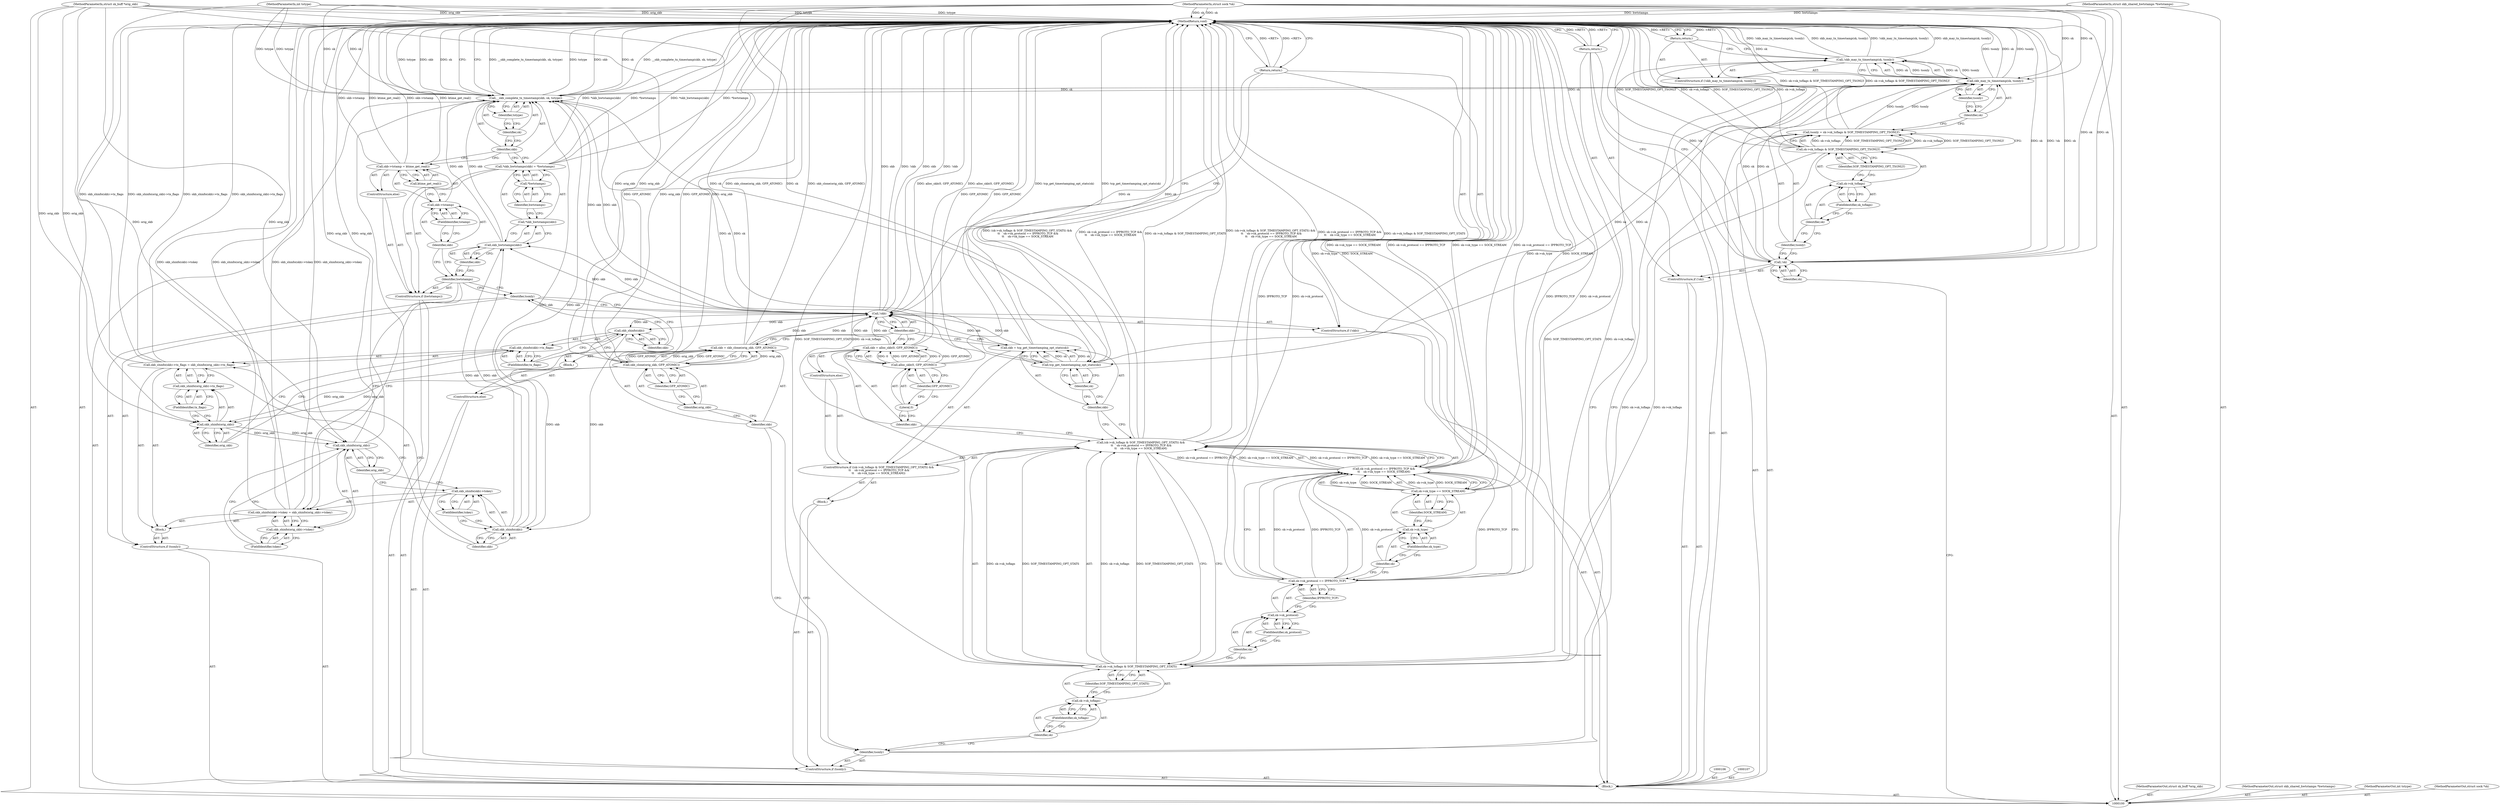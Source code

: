 digraph "1_linux_4ef1b2869447411ad3ef91ad7d4891a83c1a509a_0" {
"1000206" [label="(MethodReturn,void)"];
"1000101" [label="(MethodParameterIn,struct sk_buff *orig_skb)"];
"1000284" [label="(MethodParameterOut,struct sk_buff *orig_skb)"];
"1000112" [label="(Call,tsonly = sk->sk_tsflags & SOF_TIMESTAMPING_OPT_TSONLY)"];
"1000113" [label="(Identifier,tsonly)"];
"1000114" [label="(Call,sk->sk_tsflags & SOF_TIMESTAMPING_OPT_TSONLY)"];
"1000115" [label="(Call,sk->sk_tsflags)"];
"1000116" [label="(Identifier,sk)"];
"1000117" [label="(FieldIdentifier,sk_tsflags)"];
"1000118" [label="(Identifier,SOF_TIMESTAMPING_OPT_TSONLY)"];
"1000119" [label="(ControlStructure,if (!skb_may_tx_timestamp(sk, tsonly)))"];
"1000122" [label="(Identifier,sk)"];
"1000123" [label="(Identifier,tsonly)"];
"1000120" [label="(Call,!skb_may_tx_timestamp(sk, tsonly))"];
"1000121" [label="(Call,skb_may_tx_timestamp(sk, tsonly))"];
"1000124" [label="(Return,return;)"];
"1000125" [label="(ControlStructure,if (tsonly))"];
"1000127" [label="(Block,)"];
"1000126" [label="(Identifier,tsonly)"];
"1000133" [label="(FieldIdentifier,sk_tsflags)"];
"1000134" [label="(Identifier,SOF_TIMESTAMPING_OPT_STATS)"];
"1000128" [label="(ControlStructure,if ((sk->sk_tsflags & SOF_TIMESTAMPING_OPT_STATS) &&\n \t\t    sk->sk_protocol == IPPROTO_TCP &&\n\t\t    sk->sk_type == SOCK_STREAM))"];
"1000129" [label="(Call,(sk->sk_tsflags & SOF_TIMESTAMPING_OPT_STATS) &&\n \t\t    sk->sk_protocol == IPPROTO_TCP &&\n\t\t    sk->sk_type == SOCK_STREAM)"];
"1000130" [label="(Call,sk->sk_tsflags & SOF_TIMESTAMPING_OPT_STATS)"];
"1000131" [label="(Call,sk->sk_tsflags)"];
"1000132" [label="(Identifier,sk)"];
"1000139" [label="(FieldIdentifier,sk_protocol)"];
"1000140" [label="(Identifier,IPPROTO_TCP)"];
"1000135" [label="(Call,sk->sk_protocol == IPPROTO_TCP &&\n\t\t    sk->sk_type == SOCK_STREAM)"];
"1000136" [label="(Call,sk->sk_protocol == IPPROTO_TCP)"];
"1000137" [label="(Call,sk->sk_protocol)"];
"1000138" [label="(Identifier,sk)"];
"1000144" [label="(FieldIdentifier,sk_type)"];
"1000145" [label="(Identifier,SOCK_STREAM)"];
"1000141" [label="(Call,sk->sk_type == SOCK_STREAM)"];
"1000142" [label="(Call,sk->sk_type)"];
"1000143" [label="(Identifier,sk)"];
"1000102" [label="(MethodParameterIn,struct skb_shared_hwtstamps *hwtstamps)"];
"1000285" [label="(MethodParameterOut,struct skb_shared_hwtstamps *hwtstamps)"];
"1000148" [label="(Call,tcp_get_timestamping_opt_stats(sk))"];
"1000146" [label="(Call,skb = tcp_get_timestamping_opt_stats(sk))"];
"1000147" [label="(Identifier,skb)"];
"1000149" [label="(Identifier,sk)"];
"1000150" [label="(ControlStructure,else)"];
"1000153" [label="(Call,alloc_skb(0, GFP_ATOMIC))"];
"1000154" [label="(Literal,0)"];
"1000155" [label="(Identifier,GFP_ATOMIC)"];
"1000151" [label="(Call,skb = alloc_skb(0, GFP_ATOMIC))"];
"1000152" [label="(Identifier,skb)"];
"1000156" [label="(ControlStructure,else)"];
"1000157" [label="(Block,)"];
"1000161" [label="(Identifier,orig_skb)"];
"1000158" [label="(Call,skb = skb_clone(orig_skb, GFP_ATOMIC))"];
"1000159" [label="(Identifier,skb)"];
"1000162" [label="(Identifier,GFP_ATOMIC)"];
"1000160" [label="(Call,skb_clone(orig_skb, GFP_ATOMIC))"];
"1000163" [label="(ControlStructure,if (!skb))"];
"1000164" [label="(Call,!skb)"];
"1000165" [label="(Identifier,skb)"];
"1000166" [label="(Return,return;)"];
"1000104" [label="(MethodParameterIn,int tstype)"];
"1000287" [label="(MethodParameterOut,int tstype)"];
"1000103" [label="(MethodParameterIn,struct sock *sk)"];
"1000286" [label="(MethodParameterOut,struct sock *sk)"];
"1000167" [label="(ControlStructure,if (tsonly))"];
"1000169" [label="(Block,)"];
"1000168" [label="(Identifier,tsonly)"];
"1000173" [label="(Identifier,skb)"];
"1000174" [label="(FieldIdentifier,tx_flags)"];
"1000170" [label="(Call,skb_shinfo(skb)->tx_flags = skb_shinfo(orig_skb)->tx_flags)"];
"1000171" [label="(Call,skb_shinfo(skb)->tx_flags)"];
"1000172" [label="(Call,skb_shinfo(skb))"];
"1000175" [label="(Call,skb_shinfo(orig_skb)->tx_flags)"];
"1000176" [label="(Call,skb_shinfo(orig_skb))"];
"1000177" [label="(Identifier,orig_skb)"];
"1000178" [label="(FieldIdentifier,tx_flags)"];
"1000182" [label="(Identifier,skb)"];
"1000183" [label="(FieldIdentifier,tskey)"];
"1000179" [label="(Call,skb_shinfo(skb)->tskey = skb_shinfo(orig_skb)->tskey)"];
"1000180" [label="(Call,skb_shinfo(skb)->tskey)"];
"1000181" [label="(Call,skb_shinfo(skb))"];
"1000184" [label="(Call,skb_shinfo(orig_skb)->tskey)"];
"1000185" [label="(Call,skb_shinfo(orig_skb))"];
"1000186" [label="(Identifier,orig_skb)"];
"1000187" [label="(FieldIdentifier,tskey)"];
"1000188" [label="(ControlStructure,if (hwtstamps))"];
"1000189" [label="(Identifier,hwtstamps)"];
"1000193" [label="(Identifier,skb)"];
"1000190" [label="(Call,*skb_hwtstamps(skb) = *hwtstamps)"];
"1000191" [label="(Call,*skb_hwtstamps(skb))"];
"1000194" [label="(Call,*hwtstamps)"];
"1000195" [label="(Identifier,hwtstamps)"];
"1000192" [label="(Call,skb_hwtstamps(skb))"];
"1000196" [label="(ControlStructure,else)"];
"1000201" [label="(Call,ktime_get_real())"];
"1000197" [label="(Call,skb->tstamp = ktime_get_real())"];
"1000198" [label="(Call,skb->tstamp)"];
"1000199" [label="(Identifier,skb)"];
"1000200" [label="(FieldIdentifier,tstamp)"];
"1000105" [label="(Block,)"];
"1000202" [label="(Call,__skb_complete_tx_timestamp(skb, sk, tstype))"];
"1000203" [label="(Identifier,skb)"];
"1000204" [label="(Identifier,sk)"];
"1000205" [label="(Identifier,tstype)"];
"1000108" [label="(ControlStructure,if (!sk))"];
"1000109" [label="(Call,!sk)"];
"1000110" [label="(Identifier,sk)"];
"1000111" [label="(Return,return;)"];
"1000206" -> "1000100"  [label="AST: "];
"1000206" -> "1000111"  [label="CFG: "];
"1000206" -> "1000124"  [label="CFG: "];
"1000206" -> "1000166"  [label="CFG: "];
"1000206" -> "1000202"  [label="CFG: "];
"1000111" -> "1000206"  [label="DDG: <RET>"];
"1000141" -> "1000206"  [label="DDG: sk->sk_type"];
"1000141" -> "1000206"  [label="DDG: SOCK_STREAM"];
"1000151" -> "1000206"  [label="DDG: alloc_skb(0, GFP_ATOMIC)"];
"1000114" -> "1000206"  [label="DDG: SOF_TIMESTAMPING_OPT_TSONLY"];
"1000114" -> "1000206"  [label="DDG: sk->sk_tsflags"];
"1000202" -> "1000206"  [label="DDG: tstype"];
"1000202" -> "1000206"  [label="DDG: skb"];
"1000202" -> "1000206"  [label="DDG: sk"];
"1000202" -> "1000206"  [label="DDG: __skb_complete_tx_timestamp(skb, sk, tstype)"];
"1000129" -> "1000206"  [label="DDG: sk->sk_tsflags & SOF_TIMESTAMPING_OPT_STATS"];
"1000129" -> "1000206"  [label="DDG: (sk->sk_tsflags & SOF_TIMESTAMPING_OPT_STATS) &&\n \t\t    sk->sk_protocol == IPPROTO_TCP &&\n\t\t    sk->sk_type == SOCK_STREAM"];
"1000129" -> "1000206"  [label="DDG: sk->sk_protocol == IPPROTO_TCP &&\n\t\t    sk->sk_type == SOCK_STREAM"];
"1000164" -> "1000206"  [label="DDG: !skb"];
"1000164" -> "1000206"  [label="DDG: skb"];
"1000185" -> "1000206"  [label="DDG: orig_skb"];
"1000190" -> "1000206"  [label="DDG: *hwtstamps"];
"1000190" -> "1000206"  [label="DDG: *skb_hwtstamps(skb)"];
"1000197" -> "1000206"  [label="DDG: ktime_get_real()"];
"1000197" -> "1000206"  [label="DDG: skb->tstamp"];
"1000104" -> "1000206"  [label="DDG: tstype"];
"1000112" -> "1000206"  [label="DDG: sk->sk_tsflags & SOF_TIMESTAMPING_OPT_TSONLY"];
"1000158" -> "1000206"  [label="DDG: skb_clone(orig_skb, GFP_ATOMIC)"];
"1000121" -> "1000206"  [label="DDG: tsonly"];
"1000121" -> "1000206"  [label="DDG: sk"];
"1000135" -> "1000206"  [label="DDG: sk->sk_type == SOCK_STREAM"];
"1000135" -> "1000206"  [label="DDG: sk->sk_protocol == IPPROTO_TCP"];
"1000136" -> "1000206"  [label="DDG: IPPROTO_TCP"];
"1000136" -> "1000206"  [label="DDG: sk->sk_protocol"];
"1000179" -> "1000206"  [label="DDG: skb_shinfo(orig_skb)->tskey"];
"1000179" -> "1000206"  [label="DDG: skb_shinfo(skb)->tskey"];
"1000153" -> "1000206"  [label="DDG: GFP_ATOMIC"];
"1000130" -> "1000206"  [label="DDG: SOF_TIMESTAMPING_OPT_STATS"];
"1000130" -> "1000206"  [label="DDG: sk->sk_tsflags"];
"1000103" -> "1000206"  [label="DDG: sk"];
"1000120" -> "1000206"  [label="DDG: skb_may_tx_timestamp(sk, tsonly)"];
"1000120" -> "1000206"  [label="DDG: !skb_may_tx_timestamp(sk, tsonly)"];
"1000148" -> "1000206"  [label="DDG: sk"];
"1000146" -> "1000206"  [label="DDG: tcp_get_timestamping_opt_stats(sk)"];
"1000102" -> "1000206"  [label="DDG: hwtstamps"];
"1000101" -> "1000206"  [label="DDG: orig_skb"];
"1000109" -> "1000206"  [label="DDG: sk"];
"1000109" -> "1000206"  [label="DDG: !sk"];
"1000170" -> "1000206"  [label="DDG: skb_shinfo(skb)->tx_flags"];
"1000170" -> "1000206"  [label="DDG: skb_shinfo(orig_skb)->tx_flags"];
"1000160" -> "1000206"  [label="DDG: GFP_ATOMIC"];
"1000160" -> "1000206"  [label="DDG: orig_skb"];
"1000124" -> "1000206"  [label="DDG: <RET>"];
"1000166" -> "1000206"  [label="DDG: <RET>"];
"1000101" -> "1000100"  [label="AST: "];
"1000101" -> "1000206"  [label="DDG: orig_skb"];
"1000101" -> "1000160"  [label="DDG: orig_skb"];
"1000101" -> "1000176"  [label="DDG: orig_skb"];
"1000101" -> "1000185"  [label="DDG: orig_skb"];
"1000284" -> "1000100"  [label="AST: "];
"1000112" -> "1000105"  [label="AST: "];
"1000112" -> "1000114"  [label="CFG: "];
"1000113" -> "1000112"  [label="AST: "];
"1000114" -> "1000112"  [label="AST: "];
"1000122" -> "1000112"  [label="CFG: "];
"1000112" -> "1000206"  [label="DDG: sk->sk_tsflags & SOF_TIMESTAMPING_OPT_TSONLY"];
"1000114" -> "1000112"  [label="DDG: sk->sk_tsflags"];
"1000114" -> "1000112"  [label="DDG: SOF_TIMESTAMPING_OPT_TSONLY"];
"1000112" -> "1000121"  [label="DDG: tsonly"];
"1000113" -> "1000112"  [label="AST: "];
"1000113" -> "1000109"  [label="CFG: "];
"1000116" -> "1000113"  [label="CFG: "];
"1000114" -> "1000112"  [label="AST: "];
"1000114" -> "1000118"  [label="CFG: "];
"1000115" -> "1000114"  [label="AST: "];
"1000118" -> "1000114"  [label="AST: "];
"1000112" -> "1000114"  [label="CFG: "];
"1000114" -> "1000206"  [label="DDG: SOF_TIMESTAMPING_OPT_TSONLY"];
"1000114" -> "1000206"  [label="DDG: sk->sk_tsflags"];
"1000114" -> "1000112"  [label="DDG: sk->sk_tsflags"];
"1000114" -> "1000112"  [label="DDG: SOF_TIMESTAMPING_OPT_TSONLY"];
"1000114" -> "1000130"  [label="DDG: sk->sk_tsflags"];
"1000115" -> "1000114"  [label="AST: "];
"1000115" -> "1000117"  [label="CFG: "];
"1000116" -> "1000115"  [label="AST: "];
"1000117" -> "1000115"  [label="AST: "];
"1000118" -> "1000115"  [label="CFG: "];
"1000116" -> "1000115"  [label="AST: "];
"1000116" -> "1000113"  [label="CFG: "];
"1000117" -> "1000116"  [label="CFG: "];
"1000117" -> "1000115"  [label="AST: "];
"1000117" -> "1000116"  [label="CFG: "];
"1000115" -> "1000117"  [label="CFG: "];
"1000118" -> "1000114"  [label="AST: "];
"1000118" -> "1000115"  [label="CFG: "];
"1000114" -> "1000118"  [label="CFG: "];
"1000119" -> "1000105"  [label="AST: "];
"1000120" -> "1000119"  [label="AST: "];
"1000124" -> "1000119"  [label="AST: "];
"1000122" -> "1000121"  [label="AST: "];
"1000122" -> "1000112"  [label="CFG: "];
"1000123" -> "1000122"  [label="CFG: "];
"1000123" -> "1000121"  [label="AST: "];
"1000123" -> "1000122"  [label="CFG: "];
"1000121" -> "1000123"  [label="CFG: "];
"1000120" -> "1000119"  [label="AST: "];
"1000120" -> "1000121"  [label="CFG: "];
"1000121" -> "1000120"  [label="AST: "];
"1000124" -> "1000120"  [label="CFG: "];
"1000126" -> "1000120"  [label="CFG: "];
"1000120" -> "1000206"  [label="DDG: skb_may_tx_timestamp(sk, tsonly)"];
"1000120" -> "1000206"  [label="DDG: !skb_may_tx_timestamp(sk, tsonly)"];
"1000121" -> "1000120"  [label="DDG: sk"];
"1000121" -> "1000120"  [label="DDG: tsonly"];
"1000121" -> "1000120"  [label="AST: "];
"1000121" -> "1000123"  [label="CFG: "];
"1000122" -> "1000121"  [label="AST: "];
"1000123" -> "1000121"  [label="AST: "];
"1000120" -> "1000121"  [label="CFG: "];
"1000121" -> "1000206"  [label="DDG: tsonly"];
"1000121" -> "1000206"  [label="DDG: sk"];
"1000121" -> "1000120"  [label="DDG: sk"];
"1000121" -> "1000120"  [label="DDG: tsonly"];
"1000109" -> "1000121"  [label="DDG: sk"];
"1000103" -> "1000121"  [label="DDG: sk"];
"1000112" -> "1000121"  [label="DDG: tsonly"];
"1000121" -> "1000148"  [label="DDG: sk"];
"1000121" -> "1000202"  [label="DDG: sk"];
"1000124" -> "1000119"  [label="AST: "];
"1000124" -> "1000120"  [label="CFG: "];
"1000206" -> "1000124"  [label="CFG: "];
"1000124" -> "1000206"  [label="DDG: <RET>"];
"1000125" -> "1000105"  [label="AST: "];
"1000126" -> "1000125"  [label="AST: "];
"1000127" -> "1000125"  [label="AST: "];
"1000156" -> "1000125"  [label="AST: "];
"1000127" -> "1000125"  [label="AST: "];
"1000128" -> "1000127"  [label="AST: "];
"1000126" -> "1000125"  [label="AST: "];
"1000126" -> "1000120"  [label="CFG: "];
"1000132" -> "1000126"  [label="CFG: "];
"1000159" -> "1000126"  [label="CFG: "];
"1000133" -> "1000131"  [label="AST: "];
"1000133" -> "1000132"  [label="CFG: "];
"1000131" -> "1000133"  [label="CFG: "];
"1000134" -> "1000130"  [label="AST: "];
"1000134" -> "1000131"  [label="CFG: "];
"1000130" -> "1000134"  [label="CFG: "];
"1000128" -> "1000127"  [label="AST: "];
"1000129" -> "1000128"  [label="AST: "];
"1000146" -> "1000128"  [label="AST: "];
"1000150" -> "1000128"  [label="AST: "];
"1000129" -> "1000128"  [label="AST: "];
"1000129" -> "1000130"  [label="CFG: "];
"1000129" -> "1000135"  [label="CFG: "];
"1000130" -> "1000129"  [label="AST: "];
"1000135" -> "1000129"  [label="AST: "];
"1000147" -> "1000129"  [label="CFG: "];
"1000152" -> "1000129"  [label="CFG: "];
"1000129" -> "1000206"  [label="DDG: sk->sk_tsflags & SOF_TIMESTAMPING_OPT_STATS"];
"1000129" -> "1000206"  [label="DDG: (sk->sk_tsflags & SOF_TIMESTAMPING_OPT_STATS) &&\n \t\t    sk->sk_protocol == IPPROTO_TCP &&\n\t\t    sk->sk_type == SOCK_STREAM"];
"1000129" -> "1000206"  [label="DDG: sk->sk_protocol == IPPROTO_TCP &&\n\t\t    sk->sk_type == SOCK_STREAM"];
"1000130" -> "1000129"  [label="DDG: sk->sk_tsflags"];
"1000130" -> "1000129"  [label="DDG: SOF_TIMESTAMPING_OPT_STATS"];
"1000135" -> "1000129"  [label="DDG: sk->sk_protocol == IPPROTO_TCP"];
"1000135" -> "1000129"  [label="DDG: sk->sk_type == SOCK_STREAM"];
"1000130" -> "1000129"  [label="AST: "];
"1000130" -> "1000134"  [label="CFG: "];
"1000131" -> "1000130"  [label="AST: "];
"1000134" -> "1000130"  [label="AST: "];
"1000138" -> "1000130"  [label="CFG: "];
"1000129" -> "1000130"  [label="CFG: "];
"1000130" -> "1000206"  [label="DDG: SOF_TIMESTAMPING_OPT_STATS"];
"1000130" -> "1000206"  [label="DDG: sk->sk_tsflags"];
"1000130" -> "1000129"  [label="DDG: sk->sk_tsflags"];
"1000130" -> "1000129"  [label="DDG: SOF_TIMESTAMPING_OPT_STATS"];
"1000114" -> "1000130"  [label="DDG: sk->sk_tsflags"];
"1000131" -> "1000130"  [label="AST: "];
"1000131" -> "1000133"  [label="CFG: "];
"1000132" -> "1000131"  [label="AST: "];
"1000133" -> "1000131"  [label="AST: "];
"1000134" -> "1000131"  [label="CFG: "];
"1000132" -> "1000131"  [label="AST: "];
"1000132" -> "1000126"  [label="CFG: "];
"1000133" -> "1000132"  [label="CFG: "];
"1000139" -> "1000137"  [label="AST: "];
"1000139" -> "1000138"  [label="CFG: "];
"1000137" -> "1000139"  [label="CFG: "];
"1000140" -> "1000136"  [label="AST: "];
"1000140" -> "1000137"  [label="CFG: "];
"1000136" -> "1000140"  [label="CFG: "];
"1000135" -> "1000129"  [label="AST: "];
"1000135" -> "1000136"  [label="CFG: "];
"1000135" -> "1000141"  [label="CFG: "];
"1000136" -> "1000135"  [label="AST: "];
"1000141" -> "1000135"  [label="AST: "];
"1000129" -> "1000135"  [label="CFG: "];
"1000135" -> "1000206"  [label="DDG: sk->sk_type == SOCK_STREAM"];
"1000135" -> "1000206"  [label="DDG: sk->sk_protocol == IPPROTO_TCP"];
"1000135" -> "1000129"  [label="DDG: sk->sk_protocol == IPPROTO_TCP"];
"1000135" -> "1000129"  [label="DDG: sk->sk_type == SOCK_STREAM"];
"1000136" -> "1000135"  [label="DDG: sk->sk_protocol"];
"1000136" -> "1000135"  [label="DDG: IPPROTO_TCP"];
"1000141" -> "1000135"  [label="DDG: sk->sk_type"];
"1000141" -> "1000135"  [label="DDG: SOCK_STREAM"];
"1000136" -> "1000135"  [label="AST: "];
"1000136" -> "1000140"  [label="CFG: "];
"1000137" -> "1000136"  [label="AST: "];
"1000140" -> "1000136"  [label="AST: "];
"1000143" -> "1000136"  [label="CFG: "];
"1000135" -> "1000136"  [label="CFG: "];
"1000136" -> "1000206"  [label="DDG: IPPROTO_TCP"];
"1000136" -> "1000206"  [label="DDG: sk->sk_protocol"];
"1000136" -> "1000135"  [label="DDG: sk->sk_protocol"];
"1000136" -> "1000135"  [label="DDG: IPPROTO_TCP"];
"1000137" -> "1000136"  [label="AST: "];
"1000137" -> "1000139"  [label="CFG: "];
"1000138" -> "1000137"  [label="AST: "];
"1000139" -> "1000137"  [label="AST: "];
"1000140" -> "1000137"  [label="CFG: "];
"1000138" -> "1000137"  [label="AST: "];
"1000138" -> "1000130"  [label="CFG: "];
"1000139" -> "1000138"  [label="CFG: "];
"1000144" -> "1000142"  [label="AST: "];
"1000144" -> "1000143"  [label="CFG: "];
"1000142" -> "1000144"  [label="CFG: "];
"1000145" -> "1000141"  [label="AST: "];
"1000145" -> "1000142"  [label="CFG: "];
"1000141" -> "1000145"  [label="CFG: "];
"1000141" -> "1000135"  [label="AST: "];
"1000141" -> "1000145"  [label="CFG: "];
"1000142" -> "1000141"  [label="AST: "];
"1000145" -> "1000141"  [label="AST: "];
"1000135" -> "1000141"  [label="CFG: "];
"1000141" -> "1000206"  [label="DDG: sk->sk_type"];
"1000141" -> "1000206"  [label="DDG: SOCK_STREAM"];
"1000141" -> "1000135"  [label="DDG: sk->sk_type"];
"1000141" -> "1000135"  [label="DDG: SOCK_STREAM"];
"1000142" -> "1000141"  [label="AST: "];
"1000142" -> "1000144"  [label="CFG: "];
"1000143" -> "1000142"  [label="AST: "];
"1000144" -> "1000142"  [label="AST: "];
"1000145" -> "1000142"  [label="CFG: "];
"1000143" -> "1000142"  [label="AST: "];
"1000143" -> "1000136"  [label="CFG: "];
"1000144" -> "1000143"  [label="CFG: "];
"1000102" -> "1000100"  [label="AST: "];
"1000102" -> "1000206"  [label="DDG: hwtstamps"];
"1000285" -> "1000100"  [label="AST: "];
"1000148" -> "1000146"  [label="AST: "];
"1000148" -> "1000149"  [label="CFG: "];
"1000149" -> "1000148"  [label="AST: "];
"1000146" -> "1000148"  [label="CFG: "];
"1000148" -> "1000206"  [label="DDG: sk"];
"1000148" -> "1000146"  [label="DDG: sk"];
"1000121" -> "1000148"  [label="DDG: sk"];
"1000103" -> "1000148"  [label="DDG: sk"];
"1000148" -> "1000202"  [label="DDG: sk"];
"1000146" -> "1000128"  [label="AST: "];
"1000146" -> "1000148"  [label="CFG: "];
"1000147" -> "1000146"  [label="AST: "];
"1000148" -> "1000146"  [label="AST: "];
"1000165" -> "1000146"  [label="CFG: "];
"1000146" -> "1000206"  [label="DDG: tcp_get_timestamping_opt_stats(sk)"];
"1000148" -> "1000146"  [label="DDG: sk"];
"1000146" -> "1000164"  [label="DDG: skb"];
"1000147" -> "1000146"  [label="AST: "];
"1000147" -> "1000129"  [label="CFG: "];
"1000149" -> "1000147"  [label="CFG: "];
"1000149" -> "1000148"  [label="AST: "];
"1000149" -> "1000147"  [label="CFG: "];
"1000148" -> "1000149"  [label="CFG: "];
"1000150" -> "1000128"  [label="AST: "];
"1000151" -> "1000150"  [label="AST: "];
"1000153" -> "1000151"  [label="AST: "];
"1000153" -> "1000155"  [label="CFG: "];
"1000154" -> "1000153"  [label="AST: "];
"1000155" -> "1000153"  [label="AST: "];
"1000151" -> "1000153"  [label="CFG: "];
"1000153" -> "1000206"  [label="DDG: GFP_ATOMIC"];
"1000153" -> "1000151"  [label="DDG: 0"];
"1000153" -> "1000151"  [label="DDG: GFP_ATOMIC"];
"1000154" -> "1000153"  [label="AST: "];
"1000154" -> "1000152"  [label="CFG: "];
"1000155" -> "1000154"  [label="CFG: "];
"1000155" -> "1000153"  [label="AST: "];
"1000155" -> "1000154"  [label="CFG: "];
"1000153" -> "1000155"  [label="CFG: "];
"1000151" -> "1000150"  [label="AST: "];
"1000151" -> "1000153"  [label="CFG: "];
"1000152" -> "1000151"  [label="AST: "];
"1000153" -> "1000151"  [label="AST: "];
"1000165" -> "1000151"  [label="CFG: "];
"1000151" -> "1000206"  [label="DDG: alloc_skb(0, GFP_ATOMIC)"];
"1000153" -> "1000151"  [label="DDG: 0"];
"1000153" -> "1000151"  [label="DDG: GFP_ATOMIC"];
"1000151" -> "1000164"  [label="DDG: skb"];
"1000152" -> "1000151"  [label="AST: "];
"1000152" -> "1000129"  [label="CFG: "];
"1000154" -> "1000152"  [label="CFG: "];
"1000156" -> "1000125"  [label="AST: "];
"1000157" -> "1000156"  [label="AST: "];
"1000157" -> "1000156"  [label="AST: "];
"1000158" -> "1000157"  [label="AST: "];
"1000161" -> "1000160"  [label="AST: "];
"1000161" -> "1000159"  [label="CFG: "];
"1000162" -> "1000161"  [label="CFG: "];
"1000158" -> "1000157"  [label="AST: "];
"1000158" -> "1000160"  [label="CFG: "];
"1000159" -> "1000158"  [label="AST: "];
"1000160" -> "1000158"  [label="AST: "];
"1000165" -> "1000158"  [label="CFG: "];
"1000158" -> "1000206"  [label="DDG: skb_clone(orig_skb, GFP_ATOMIC)"];
"1000160" -> "1000158"  [label="DDG: orig_skb"];
"1000160" -> "1000158"  [label="DDG: GFP_ATOMIC"];
"1000158" -> "1000164"  [label="DDG: skb"];
"1000159" -> "1000158"  [label="AST: "];
"1000159" -> "1000126"  [label="CFG: "];
"1000161" -> "1000159"  [label="CFG: "];
"1000162" -> "1000160"  [label="AST: "];
"1000162" -> "1000161"  [label="CFG: "];
"1000160" -> "1000162"  [label="CFG: "];
"1000160" -> "1000158"  [label="AST: "];
"1000160" -> "1000162"  [label="CFG: "];
"1000161" -> "1000160"  [label="AST: "];
"1000162" -> "1000160"  [label="AST: "];
"1000158" -> "1000160"  [label="CFG: "];
"1000160" -> "1000206"  [label="DDG: GFP_ATOMIC"];
"1000160" -> "1000206"  [label="DDG: orig_skb"];
"1000160" -> "1000158"  [label="DDG: orig_skb"];
"1000160" -> "1000158"  [label="DDG: GFP_ATOMIC"];
"1000101" -> "1000160"  [label="DDG: orig_skb"];
"1000160" -> "1000176"  [label="DDG: orig_skb"];
"1000163" -> "1000105"  [label="AST: "];
"1000164" -> "1000163"  [label="AST: "];
"1000166" -> "1000163"  [label="AST: "];
"1000164" -> "1000163"  [label="AST: "];
"1000164" -> "1000165"  [label="CFG: "];
"1000165" -> "1000164"  [label="AST: "];
"1000166" -> "1000164"  [label="CFG: "];
"1000168" -> "1000164"  [label="CFG: "];
"1000164" -> "1000206"  [label="DDG: !skb"];
"1000164" -> "1000206"  [label="DDG: skb"];
"1000158" -> "1000164"  [label="DDG: skb"];
"1000151" -> "1000164"  [label="DDG: skb"];
"1000146" -> "1000164"  [label="DDG: skb"];
"1000164" -> "1000172"  [label="DDG: skb"];
"1000164" -> "1000192"  [label="DDG: skb"];
"1000164" -> "1000202"  [label="DDG: skb"];
"1000165" -> "1000164"  [label="AST: "];
"1000165" -> "1000146"  [label="CFG: "];
"1000165" -> "1000151"  [label="CFG: "];
"1000165" -> "1000158"  [label="CFG: "];
"1000164" -> "1000165"  [label="CFG: "];
"1000166" -> "1000163"  [label="AST: "];
"1000166" -> "1000164"  [label="CFG: "];
"1000206" -> "1000166"  [label="CFG: "];
"1000166" -> "1000206"  [label="DDG: <RET>"];
"1000104" -> "1000100"  [label="AST: "];
"1000104" -> "1000206"  [label="DDG: tstype"];
"1000104" -> "1000202"  [label="DDG: tstype"];
"1000287" -> "1000100"  [label="AST: "];
"1000103" -> "1000100"  [label="AST: "];
"1000103" -> "1000206"  [label="DDG: sk"];
"1000103" -> "1000109"  [label="DDG: sk"];
"1000103" -> "1000121"  [label="DDG: sk"];
"1000103" -> "1000148"  [label="DDG: sk"];
"1000103" -> "1000202"  [label="DDG: sk"];
"1000286" -> "1000100"  [label="AST: "];
"1000167" -> "1000105"  [label="AST: "];
"1000168" -> "1000167"  [label="AST: "];
"1000169" -> "1000167"  [label="AST: "];
"1000169" -> "1000167"  [label="AST: "];
"1000170" -> "1000169"  [label="AST: "];
"1000179" -> "1000169"  [label="AST: "];
"1000168" -> "1000167"  [label="AST: "];
"1000168" -> "1000164"  [label="CFG: "];
"1000173" -> "1000168"  [label="CFG: "];
"1000189" -> "1000168"  [label="CFG: "];
"1000173" -> "1000172"  [label="AST: "];
"1000173" -> "1000168"  [label="CFG: "];
"1000172" -> "1000173"  [label="CFG: "];
"1000174" -> "1000171"  [label="AST: "];
"1000174" -> "1000172"  [label="CFG: "];
"1000171" -> "1000174"  [label="CFG: "];
"1000170" -> "1000169"  [label="AST: "];
"1000170" -> "1000175"  [label="CFG: "];
"1000171" -> "1000170"  [label="AST: "];
"1000175" -> "1000170"  [label="AST: "];
"1000182" -> "1000170"  [label="CFG: "];
"1000170" -> "1000206"  [label="DDG: skb_shinfo(skb)->tx_flags"];
"1000170" -> "1000206"  [label="DDG: skb_shinfo(orig_skb)->tx_flags"];
"1000171" -> "1000170"  [label="AST: "];
"1000171" -> "1000174"  [label="CFG: "];
"1000172" -> "1000171"  [label="AST: "];
"1000174" -> "1000171"  [label="AST: "];
"1000177" -> "1000171"  [label="CFG: "];
"1000172" -> "1000171"  [label="AST: "];
"1000172" -> "1000173"  [label="CFG: "];
"1000173" -> "1000172"  [label="AST: "];
"1000174" -> "1000172"  [label="CFG: "];
"1000164" -> "1000172"  [label="DDG: skb"];
"1000172" -> "1000181"  [label="DDG: skb"];
"1000175" -> "1000170"  [label="AST: "];
"1000175" -> "1000178"  [label="CFG: "];
"1000176" -> "1000175"  [label="AST: "];
"1000178" -> "1000175"  [label="AST: "];
"1000170" -> "1000175"  [label="CFG: "];
"1000176" -> "1000175"  [label="AST: "];
"1000176" -> "1000177"  [label="CFG: "];
"1000177" -> "1000176"  [label="AST: "];
"1000178" -> "1000176"  [label="CFG: "];
"1000160" -> "1000176"  [label="DDG: orig_skb"];
"1000101" -> "1000176"  [label="DDG: orig_skb"];
"1000176" -> "1000185"  [label="DDG: orig_skb"];
"1000177" -> "1000176"  [label="AST: "];
"1000177" -> "1000171"  [label="CFG: "];
"1000176" -> "1000177"  [label="CFG: "];
"1000178" -> "1000175"  [label="AST: "];
"1000178" -> "1000176"  [label="CFG: "];
"1000175" -> "1000178"  [label="CFG: "];
"1000182" -> "1000181"  [label="AST: "];
"1000182" -> "1000170"  [label="CFG: "];
"1000181" -> "1000182"  [label="CFG: "];
"1000183" -> "1000180"  [label="AST: "];
"1000183" -> "1000181"  [label="CFG: "];
"1000180" -> "1000183"  [label="CFG: "];
"1000179" -> "1000169"  [label="AST: "];
"1000179" -> "1000184"  [label="CFG: "];
"1000180" -> "1000179"  [label="AST: "];
"1000184" -> "1000179"  [label="AST: "];
"1000189" -> "1000179"  [label="CFG: "];
"1000179" -> "1000206"  [label="DDG: skb_shinfo(orig_skb)->tskey"];
"1000179" -> "1000206"  [label="DDG: skb_shinfo(skb)->tskey"];
"1000180" -> "1000179"  [label="AST: "];
"1000180" -> "1000183"  [label="CFG: "];
"1000181" -> "1000180"  [label="AST: "];
"1000183" -> "1000180"  [label="AST: "];
"1000186" -> "1000180"  [label="CFG: "];
"1000181" -> "1000180"  [label="AST: "];
"1000181" -> "1000182"  [label="CFG: "];
"1000182" -> "1000181"  [label="AST: "];
"1000183" -> "1000181"  [label="CFG: "];
"1000172" -> "1000181"  [label="DDG: skb"];
"1000181" -> "1000192"  [label="DDG: skb"];
"1000181" -> "1000202"  [label="DDG: skb"];
"1000184" -> "1000179"  [label="AST: "];
"1000184" -> "1000187"  [label="CFG: "];
"1000185" -> "1000184"  [label="AST: "];
"1000187" -> "1000184"  [label="AST: "];
"1000179" -> "1000184"  [label="CFG: "];
"1000185" -> "1000184"  [label="AST: "];
"1000185" -> "1000186"  [label="CFG: "];
"1000186" -> "1000185"  [label="AST: "];
"1000187" -> "1000185"  [label="CFG: "];
"1000185" -> "1000206"  [label="DDG: orig_skb"];
"1000176" -> "1000185"  [label="DDG: orig_skb"];
"1000101" -> "1000185"  [label="DDG: orig_skb"];
"1000186" -> "1000185"  [label="AST: "];
"1000186" -> "1000180"  [label="CFG: "];
"1000185" -> "1000186"  [label="CFG: "];
"1000187" -> "1000184"  [label="AST: "];
"1000187" -> "1000185"  [label="CFG: "];
"1000184" -> "1000187"  [label="CFG: "];
"1000188" -> "1000105"  [label="AST: "];
"1000189" -> "1000188"  [label="AST: "];
"1000190" -> "1000188"  [label="AST: "];
"1000196" -> "1000188"  [label="AST: "];
"1000189" -> "1000188"  [label="AST: "];
"1000189" -> "1000179"  [label="CFG: "];
"1000189" -> "1000168"  [label="CFG: "];
"1000193" -> "1000189"  [label="CFG: "];
"1000199" -> "1000189"  [label="CFG: "];
"1000193" -> "1000192"  [label="AST: "];
"1000193" -> "1000189"  [label="CFG: "];
"1000192" -> "1000193"  [label="CFG: "];
"1000190" -> "1000188"  [label="AST: "];
"1000190" -> "1000194"  [label="CFG: "];
"1000191" -> "1000190"  [label="AST: "];
"1000194" -> "1000190"  [label="AST: "];
"1000203" -> "1000190"  [label="CFG: "];
"1000190" -> "1000206"  [label="DDG: *hwtstamps"];
"1000190" -> "1000206"  [label="DDG: *skb_hwtstamps(skb)"];
"1000191" -> "1000190"  [label="AST: "];
"1000191" -> "1000192"  [label="CFG: "];
"1000192" -> "1000191"  [label="AST: "];
"1000195" -> "1000191"  [label="CFG: "];
"1000194" -> "1000190"  [label="AST: "];
"1000194" -> "1000195"  [label="CFG: "];
"1000195" -> "1000194"  [label="AST: "];
"1000190" -> "1000194"  [label="CFG: "];
"1000195" -> "1000194"  [label="AST: "];
"1000195" -> "1000191"  [label="CFG: "];
"1000194" -> "1000195"  [label="CFG: "];
"1000192" -> "1000191"  [label="AST: "];
"1000192" -> "1000193"  [label="CFG: "];
"1000193" -> "1000192"  [label="AST: "];
"1000191" -> "1000192"  [label="CFG: "];
"1000181" -> "1000192"  [label="DDG: skb"];
"1000164" -> "1000192"  [label="DDG: skb"];
"1000192" -> "1000202"  [label="DDG: skb"];
"1000196" -> "1000188"  [label="AST: "];
"1000197" -> "1000196"  [label="AST: "];
"1000201" -> "1000197"  [label="AST: "];
"1000201" -> "1000198"  [label="CFG: "];
"1000197" -> "1000201"  [label="CFG: "];
"1000197" -> "1000196"  [label="AST: "];
"1000197" -> "1000201"  [label="CFG: "];
"1000198" -> "1000197"  [label="AST: "];
"1000201" -> "1000197"  [label="AST: "];
"1000203" -> "1000197"  [label="CFG: "];
"1000197" -> "1000206"  [label="DDG: ktime_get_real()"];
"1000197" -> "1000206"  [label="DDG: skb->tstamp"];
"1000198" -> "1000197"  [label="AST: "];
"1000198" -> "1000200"  [label="CFG: "];
"1000199" -> "1000198"  [label="AST: "];
"1000200" -> "1000198"  [label="AST: "];
"1000201" -> "1000198"  [label="CFG: "];
"1000199" -> "1000198"  [label="AST: "];
"1000199" -> "1000189"  [label="CFG: "];
"1000200" -> "1000199"  [label="CFG: "];
"1000200" -> "1000198"  [label="AST: "];
"1000200" -> "1000199"  [label="CFG: "];
"1000198" -> "1000200"  [label="CFG: "];
"1000105" -> "1000100"  [label="AST: "];
"1000106" -> "1000105"  [label="AST: "];
"1000107" -> "1000105"  [label="AST: "];
"1000108" -> "1000105"  [label="AST: "];
"1000112" -> "1000105"  [label="AST: "];
"1000119" -> "1000105"  [label="AST: "];
"1000125" -> "1000105"  [label="AST: "];
"1000163" -> "1000105"  [label="AST: "];
"1000167" -> "1000105"  [label="AST: "];
"1000188" -> "1000105"  [label="AST: "];
"1000202" -> "1000105"  [label="AST: "];
"1000202" -> "1000105"  [label="AST: "];
"1000202" -> "1000205"  [label="CFG: "];
"1000203" -> "1000202"  [label="AST: "];
"1000204" -> "1000202"  [label="AST: "];
"1000205" -> "1000202"  [label="AST: "];
"1000206" -> "1000202"  [label="CFG: "];
"1000202" -> "1000206"  [label="DDG: tstype"];
"1000202" -> "1000206"  [label="DDG: skb"];
"1000202" -> "1000206"  [label="DDG: sk"];
"1000202" -> "1000206"  [label="DDG: __skb_complete_tx_timestamp(skb, sk, tstype)"];
"1000181" -> "1000202"  [label="DDG: skb"];
"1000192" -> "1000202"  [label="DDG: skb"];
"1000164" -> "1000202"  [label="DDG: skb"];
"1000148" -> "1000202"  [label="DDG: sk"];
"1000121" -> "1000202"  [label="DDG: sk"];
"1000103" -> "1000202"  [label="DDG: sk"];
"1000104" -> "1000202"  [label="DDG: tstype"];
"1000203" -> "1000202"  [label="AST: "];
"1000203" -> "1000190"  [label="CFG: "];
"1000203" -> "1000197"  [label="CFG: "];
"1000204" -> "1000203"  [label="CFG: "];
"1000204" -> "1000202"  [label="AST: "];
"1000204" -> "1000203"  [label="CFG: "];
"1000205" -> "1000204"  [label="CFG: "];
"1000205" -> "1000202"  [label="AST: "];
"1000205" -> "1000204"  [label="CFG: "];
"1000202" -> "1000205"  [label="CFG: "];
"1000108" -> "1000105"  [label="AST: "];
"1000109" -> "1000108"  [label="AST: "];
"1000111" -> "1000108"  [label="AST: "];
"1000109" -> "1000108"  [label="AST: "];
"1000109" -> "1000110"  [label="CFG: "];
"1000110" -> "1000109"  [label="AST: "];
"1000111" -> "1000109"  [label="CFG: "];
"1000113" -> "1000109"  [label="CFG: "];
"1000109" -> "1000206"  [label="DDG: sk"];
"1000109" -> "1000206"  [label="DDG: !sk"];
"1000103" -> "1000109"  [label="DDG: sk"];
"1000109" -> "1000121"  [label="DDG: sk"];
"1000110" -> "1000109"  [label="AST: "];
"1000110" -> "1000100"  [label="CFG: "];
"1000109" -> "1000110"  [label="CFG: "];
"1000111" -> "1000108"  [label="AST: "];
"1000111" -> "1000109"  [label="CFG: "];
"1000206" -> "1000111"  [label="CFG: "];
"1000111" -> "1000206"  [label="DDG: <RET>"];
}
